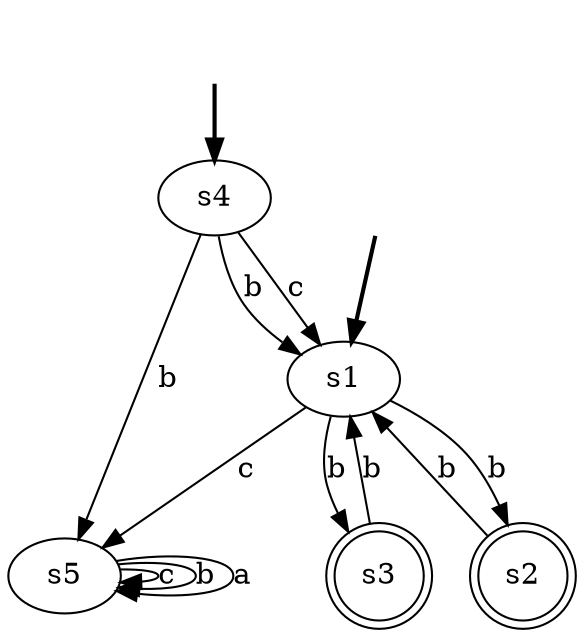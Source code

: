 digraph {
	fake0 [style=invisible]
	fake1 [style=invisible]
	s2 [shape=doublecircle]
	s3 [shape=doublecircle]
	s1 [root=true]
	s4 [root=true]
	s5
	fake1 -> s1 [style=bold]
	fake0 -> s4 [style=bold]
	s2 -> s1 [label=b]
	s3 -> s1 [label=b]
	s1 -> s5 [label=c]
	s1 -> s2 [label=b]
	s1 -> s3 [label=b]
	s4 -> s1 [label=c]
	s4 -> s1 [label=b]
	s4 -> s5 [label=b]
	s5 -> s5 [label=c]
	s5 -> s5 [label=b]
	s5 -> s5 [label=a]
}

